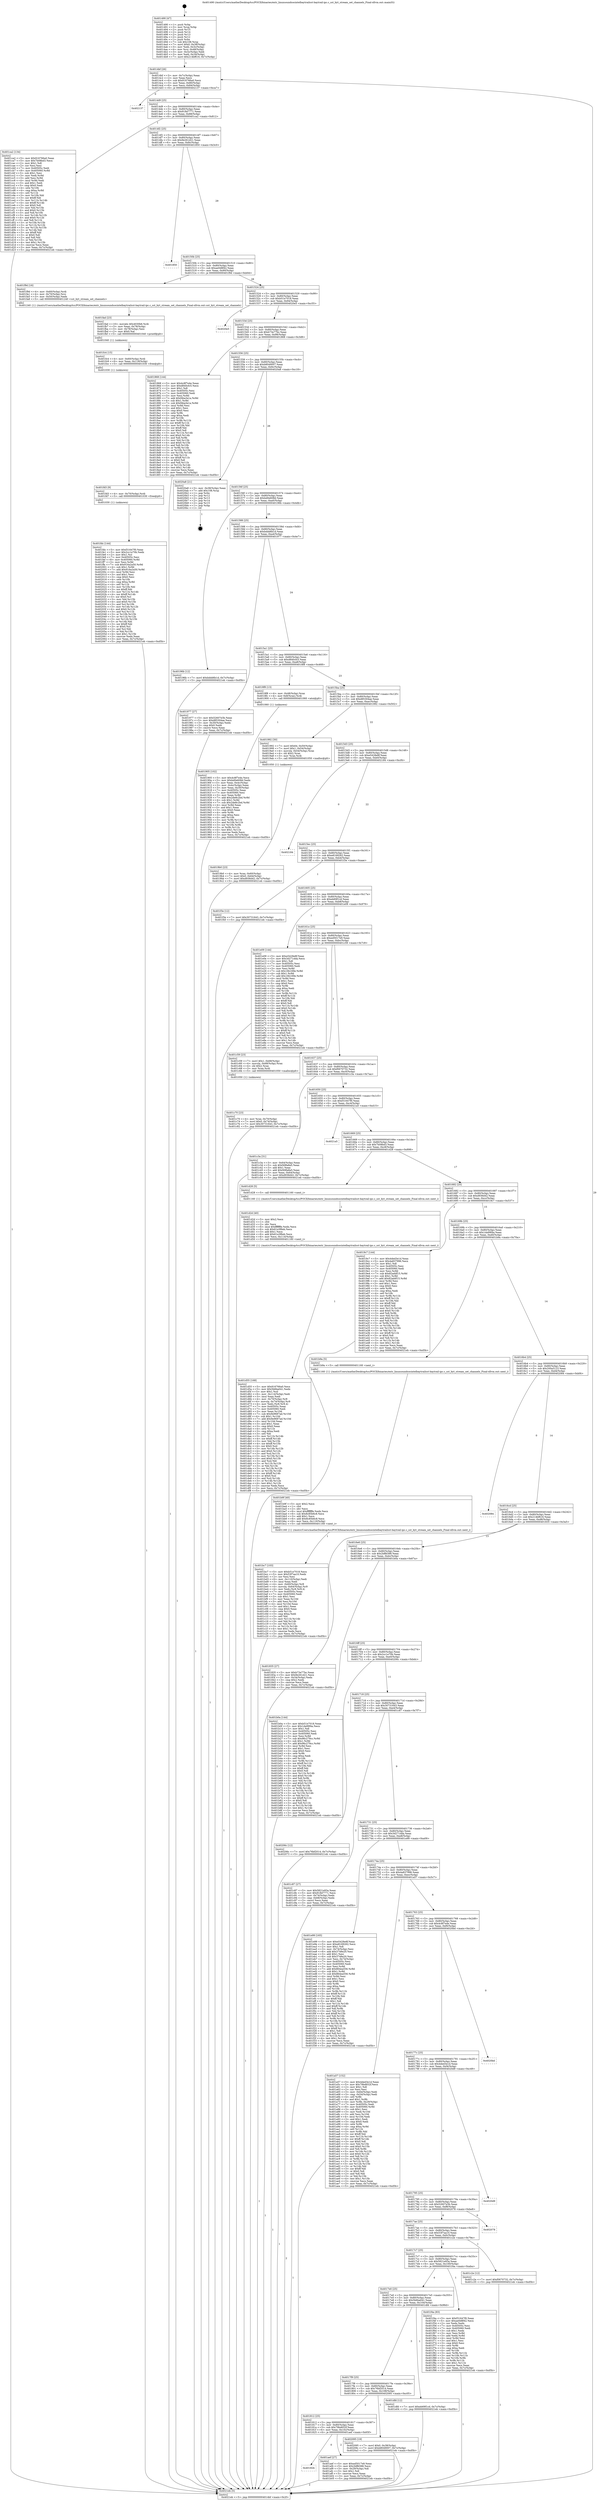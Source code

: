 digraph "0x401490" {
  label = "0x401490 (/mnt/c/Users/mathe/Desktop/tcc/POCII/binaries/extr_linuxsoundsocintelbaytrailsst-baytrail-ipc.c_sst_byt_stream_set_channels_Final-ollvm.out::main(0))"
  labelloc = "t"
  node[shape=record]

  Entry [label="",width=0.3,height=0.3,shape=circle,fillcolor=black,style=filled]
  "0x4014bf" [label="{
     0x4014bf [26]\l
     | [instrs]\l
     &nbsp;&nbsp;0x4014bf \<+3\>: mov -0x7c(%rbp),%eax\l
     &nbsp;&nbsp;0x4014c2 \<+2\>: mov %eax,%ecx\l
     &nbsp;&nbsp;0x4014c4 \<+6\>: sub $0x916766a0,%ecx\l
     &nbsp;&nbsp;0x4014ca \<+3\>: mov %eax,-0x80(%rbp)\l
     &nbsp;&nbsp;0x4014cd \<+6\>: mov %ecx,-0x84(%rbp)\l
     &nbsp;&nbsp;0x4014d3 \<+6\>: je 0000000000402137 \<main+0xca7\>\l
  }"]
  "0x402137" [label="{
     0x402137\l
  }", style=dashed]
  "0x4014d9" [label="{
     0x4014d9 [25]\l
     | [instrs]\l
     &nbsp;&nbsp;0x4014d9 \<+5\>: jmp 00000000004014de \<main+0x4e\>\l
     &nbsp;&nbsp;0x4014de \<+3\>: mov -0x80(%rbp),%eax\l
     &nbsp;&nbsp;0x4014e1 \<+5\>: sub $0x918d7771,%eax\l
     &nbsp;&nbsp;0x4014e6 \<+6\>: mov %eax,-0x88(%rbp)\l
     &nbsp;&nbsp;0x4014ec \<+6\>: je 0000000000401ca2 \<main+0x812\>\l
  }"]
  Exit [label="",width=0.3,height=0.3,shape=circle,fillcolor=black,style=filled,peripheries=2]
  "0x401ca2" [label="{
     0x401ca2 [134]\l
     | [instrs]\l
     &nbsp;&nbsp;0x401ca2 \<+5\>: mov $0x916766a0,%eax\l
     &nbsp;&nbsp;0x401ca7 \<+5\>: mov $0x7b08bd3,%ecx\l
     &nbsp;&nbsp;0x401cac \<+2\>: mov $0x1,%dl\l
     &nbsp;&nbsp;0x401cae \<+2\>: xor %esi,%esi\l
     &nbsp;&nbsp;0x401cb0 \<+7\>: mov 0x40505c,%edi\l
     &nbsp;&nbsp;0x401cb7 \<+8\>: mov 0x405060,%r8d\l
     &nbsp;&nbsp;0x401cbf \<+3\>: sub $0x1,%esi\l
     &nbsp;&nbsp;0x401cc2 \<+3\>: mov %edi,%r9d\l
     &nbsp;&nbsp;0x401cc5 \<+3\>: add %esi,%r9d\l
     &nbsp;&nbsp;0x401cc8 \<+4\>: imul %r9d,%edi\l
     &nbsp;&nbsp;0x401ccc \<+3\>: and $0x1,%edi\l
     &nbsp;&nbsp;0x401ccf \<+3\>: cmp $0x0,%edi\l
     &nbsp;&nbsp;0x401cd2 \<+4\>: sete %r10b\l
     &nbsp;&nbsp;0x401cd6 \<+4\>: cmp $0xa,%r8d\l
     &nbsp;&nbsp;0x401cda \<+4\>: setl %r11b\l
     &nbsp;&nbsp;0x401cde \<+3\>: mov %r10b,%bl\l
     &nbsp;&nbsp;0x401ce1 \<+3\>: xor $0xff,%bl\l
     &nbsp;&nbsp;0x401ce4 \<+3\>: mov %r11b,%r14b\l
     &nbsp;&nbsp;0x401ce7 \<+4\>: xor $0xff,%r14b\l
     &nbsp;&nbsp;0x401ceb \<+3\>: xor $0x0,%dl\l
     &nbsp;&nbsp;0x401cee \<+3\>: mov %bl,%r15b\l
     &nbsp;&nbsp;0x401cf1 \<+4\>: and $0x0,%r15b\l
     &nbsp;&nbsp;0x401cf5 \<+3\>: and %dl,%r10b\l
     &nbsp;&nbsp;0x401cf8 \<+3\>: mov %r14b,%r12b\l
     &nbsp;&nbsp;0x401cfb \<+4\>: and $0x0,%r12b\l
     &nbsp;&nbsp;0x401cff \<+3\>: and %dl,%r11b\l
     &nbsp;&nbsp;0x401d02 \<+3\>: or %r10b,%r15b\l
     &nbsp;&nbsp;0x401d05 \<+3\>: or %r11b,%r12b\l
     &nbsp;&nbsp;0x401d08 \<+3\>: xor %r12b,%r15b\l
     &nbsp;&nbsp;0x401d0b \<+3\>: or %r14b,%bl\l
     &nbsp;&nbsp;0x401d0e \<+3\>: xor $0xff,%bl\l
     &nbsp;&nbsp;0x401d11 \<+3\>: or $0x0,%dl\l
     &nbsp;&nbsp;0x401d14 \<+2\>: and %dl,%bl\l
     &nbsp;&nbsp;0x401d16 \<+3\>: or %bl,%r15b\l
     &nbsp;&nbsp;0x401d19 \<+4\>: test $0x1,%r15b\l
     &nbsp;&nbsp;0x401d1d \<+3\>: cmovne %ecx,%eax\l
     &nbsp;&nbsp;0x401d20 \<+3\>: mov %eax,-0x7c(%rbp)\l
     &nbsp;&nbsp;0x401d23 \<+5\>: jmp 00000000004021eb \<main+0xd5b\>\l
  }"]
  "0x4014f2" [label="{
     0x4014f2 [25]\l
     | [instrs]\l
     &nbsp;&nbsp;0x4014f2 \<+5\>: jmp 00000000004014f7 \<main+0x67\>\l
     &nbsp;&nbsp;0x4014f7 \<+3\>: mov -0x80(%rbp),%eax\l
     &nbsp;&nbsp;0x4014fa \<+5\>: sub $0x9e261d21,%eax\l
     &nbsp;&nbsp;0x4014ff \<+6\>: mov %eax,-0x8c(%rbp)\l
     &nbsp;&nbsp;0x401505 \<+6\>: je 0000000000401850 \<main+0x3c0\>\l
  }"]
  "0x401fdc" [label="{
     0x401fdc [144]\l
     | [instrs]\l
     &nbsp;&nbsp;0x401fdc \<+5\>: mov $0xf31647f0,%eax\l
     &nbsp;&nbsp;0x401fe1 \<+5\>: mov $0x2cc1e70b,%edx\l
     &nbsp;&nbsp;0x401fe6 \<+2\>: mov $0x1,%cl\l
     &nbsp;&nbsp;0x401fe8 \<+7\>: mov 0x40505c,%esi\l
     &nbsp;&nbsp;0x401fef \<+8\>: mov 0x405060,%r8d\l
     &nbsp;&nbsp;0x401ff7 \<+3\>: mov %esi,%r9d\l
     &nbsp;&nbsp;0x401ffa \<+7\>: sub $0x916a2a50,%r9d\l
     &nbsp;&nbsp;0x402001 \<+4\>: sub $0x1,%r9d\l
     &nbsp;&nbsp;0x402005 \<+7\>: add $0x916a2a50,%r9d\l
     &nbsp;&nbsp;0x40200c \<+4\>: imul %r9d,%esi\l
     &nbsp;&nbsp;0x402010 \<+3\>: and $0x1,%esi\l
     &nbsp;&nbsp;0x402013 \<+3\>: cmp $0x0,%esi\l
     &nbsp;&nbsp;0x402016 \<+4\>: sete %r10b\l
     &nbsp;&nbsp;0x40201a \<+4\>: cmp $0xa,%r8d\l
     &nbsp;&nbsp;0x40201e \<+4\>: setl %r11b\l
     &nbsp;&nbsp;0x402022 \<+3\>: mov %r10b,%bl\l
     &nbsp;&nbsp;0x402025 \<+3\>: xor $0xff,%bl\l
     &nbsp;&nbsp;0x402028 \<+3\>: mov %r11b,%r14b\l
     &nbsp;&nbsp;0x40202b \<+4\>: xor $0xff,%r14b\l
     &nbsp;&nbsp;0x40202f \<+3\>: xor $0x0,%cl\l
     &nbsp;&nbsp;0x402032 \<+3\>: mov %bl,%r15b\l
     &nbsp;&nbsp;0x402035 \<+4\>: and $0x0,%r15b\l
     &nbsp;&nbsp;0x402039 \<+3\>: and %cl,%r10b\l
     &nbsp;&nbsp;0x40203c \<+3\>: mov %r14b,%r12b\l
     &nbsp;&nbsp;0x40203f \<+4\>: and $0x0,%r12b\l
     &nbsp;&nbsp;0x402043 \<+3\>: and %cl,%r11b\l
     &nbsp;&nbsp;0x402046 \<+3\>: or %r10b,%r15b\l
     &nbsp;&nbsp;0x402049 \<+3\>: or %r11b,%r12b\l
     &nbsp;&nbsp;0x40204c \<+3\>: xor %r12b,%r15b\l
     &nbsp;&nbsp;0x40204f \<+3\>: or %r14b,%bl\l
     &nbsp;&nbsp;0x402052 \<+3\>: xor $0xff,%bl\l
     &nbsp;&nbsp;0x402055 \<+3\>: or $0x0,%cl\l
     &nbsp;&nbsp;0x402058 \<+2\>: and %cl,%bl\l
     &nbsp;&nbsp;0x40205a \<+3\>: or %bl,%r15b\l
     &nbsp;&nbsp;0x40205d \<+4\>: test $0x1,%r15b\l
     &nbsp;&nbsp;0x402061 \<+3\>: cmovne %edx,%eax\l
     &nbsp;&nbsp;0x402064 \<+3\>: mov %eax,-0x7c(%rbp)\l
     &nbsp;&nbsp;0x402067 \<+5\>: jmp 00000000004021eb \<main+0xd5b\>\l
  }"]
  "0x401850" [label="{
     0x401850\l
  }", style=dashed]
  "0x40150b" [label="{
     0x40150b [25]\l
     | [instrs]\l
     &nbsp;&nbsp;0x40150b \<+5\>: jmp 0000000000401510 \<main+0x80\>\l
     &nbsp;&nbsp;0x401510 \<+3\>: mov -0x80(%rbp),%eax\l
     &nbsp;&nbsp;0x401513 \<+5\>: sub $0xae0d8f42,%eax\l
     &nbsp;&nbsp;0x401518 \<+6\>: mov %eax,-0x90(%rbp)\l
     &nbsp;&nbsp;0x40151e \<+6\>: je 0000000000401f9d \<main+0xb0d\>\l
  }"]
  "0x401fd3" [label="{
     0x401fd3 [9]\l
     | [instrs]\l
     &nbsp;&nbsp;0x401fd3 \<+4\>: mov -0x70(%rbp),%rdi\l
     &nbsp;&nbsp;0x401fd7 \<+5\>: call 0000000000401030 \<free@plt\>\l
     | [calls]\l
     &nbsp;&nbsp;0x401030 \{1\} (unknown)\l
  }"]
  "0x401f9d" [label="{
     0x401f9d [16]\l
     | [instrs]\l
     &nbsp;&nbsp;0x401f9d \<+4\>: mov -0x60(%rbp),%rdi\l
     &nbsp;&nbsp;0x401fa1 \<+4\>: mov -0x70(%rbp),%rsi\l
     &nbsp;&nbsp;0x401fa5 \<+3\>: mov -0x50(%rbp),%edx\l
     &nbsp;&nbsp;0x401fa8 \<+5\>: call 0000000000401240 \<sst_byt_stream_set_channels\>\l
     | [calls]\l
     &nbsp;&nbsp;0x401240 \{1\} (/mnt/c/Users/mathe/Desktop/tcc/POCII/binaries/extr_linuxsoundsocintelbaytrailsst-baytrail-ipc.c_sst_byt_stream_set_channels_Final-ollvm.out::sst_byt_stream_set_channels)\l
  }"]
  "0x401524" [label="{
     0x401524 [25]\l
     | [instrs]\l
     &nbsp;&nbsp;0x401524 \<+5\>: jmp 0000000000401529 \<main+0x99\>\l
     &nbsp;&nbsp;0x401529 \<+3\>: mov -0x80(%rbp),%eax\l
     &nbsp;&nbsp;0x40152c \<+5\>: sub $0xb51e7018,%eax\l
     &nbsp;&nbsp;0x401531 \<+6\>: mov %eax,-0x94(%rbp)\l
     &nbsp;&nbsp;0x401537 \<+6\>: je 00000000004020e5 \<main+0xc55\>\l
  }"]
  "0x401fc4" [label="{
     0x401fc4 [15]\l
     | [instrs]\l
     &nbsp;&nbsp;0x401fc4 \<+4\>: mov -0x60(%rbp),%rdi\l
     &nbsp;&nbsp;0x401fc8 \<+6\>: mov %eax,-0x118(%rbp)\l
     &nbsp;&nbsp;0x401fce \<+5\>: call 0000000000401030 \<free@plt\>\l
     | [calls]\l
     &nbsp;&nbsp;0x401030 \{1\} (unknown)\l
  }"]
  "0x4020e5" [label="{
     0x4020e5\l
  }", style=dashed]
  "0x40153d" [label="{
     0x40153d [25]\l
     | [instrs]\l
     &nbsp;&nbsp;0x40153d \<+5\>: jmp 0000000000401542 \<main+0xb2\>\l
     &nbsp;&nbsp;0x401542 \<+3\>: mov -0x80(%rbp),%eax\l
     &nbsp;&nbsp;0x401545 \<+5\>: sub $0xb73e77bc,%eax\l
     &nbsp;&nbsp;0x40154a \<+6\>: mov %eax,-0x98(%rbp)\l
     &nbsp;&nbsp;0x401550 \<+6\>: je 0000000000401868 \<main+0x3d8\>\l
  }"]
  "0x401fad" [label="{
     0x401fad [23]\l
     | [instrs]\l
     &nbsp;&nbsp;0x401fad \<+10\>: movabs $0x4030b6,%rdi\l
     &nbsp;&nbsp;0x401fb7 \<+3\>: mov %eax,-0x78(%rbp)\l
     &nbsp;&nbsp;0x401fba \<+3\>: mov -0x78(%rbp),%esi\l
     &nbsp;&nbsp;0x401fbd \<+2\>: mov $0x0,%al\l
     &nbsp;&nbsp;0x401fbf \<+5\>: call 0000000000401040 \<printf@plt\>\l
     | [calls]\l
     &nbsp;&nbsp;0x401040 \{1\} (unknown)\l
  }"]
  "0x401868" [label="{
     0x401868 [144]\l
     | [instrs]\l
     &nbsp;&nbsp;0x401868 \<+5\>: mov $0x4c8f7e4e,%eax\l
     &nbsp;&nbsp;0x40186d \<+5\>: mov $0xd840cfc5,%ecx\l
     &nbsp;&nbsp;0x401872 \<+2\>: mov $0x1,%dl\l
     &nbsp;&nbsp;0x401874 \<+7\>: mov 0x40505c,%esi\l
     &nbsp;&nbsp;0x40187b \<+7\>: mov 0x405060,%edi\l
     &nbsp;&nbsp;0x401882 \<+3\>: mov %esi,%r8d\l
     &nbsp;&nbsp;0x401885 \<+7\>: add $0xf4ba3e1a,%r8d\l
     &nbsp;&nbsp;0x40188c \<+4\>: sub $0x1,%r8d\l
     &nbsp;&nbsp;0x401890 \<+7\>: sub $0xf4ba3e1a,%r8d\l
     &nbsp;&nbsp;0x401897 \<+4\>: imul %r8d,%esi\l
     &nbsp;&nbsp;0x40189b \<+3\>: and $0x1,%esi\l
     &nbsp;&nbsp;0x40189e \<+3\>: cmp $0x0,%esi\l
     &nbsp;&nbsp;0x4018a1 \<+4\>: sete %r9b\l
     &nbsp;&nbsp;0x4018a5 \<+3\>: cmp $0xa,%edi\l
     &nbsp;&nbsp;0x4018a8 \<+4\>: setl %r10b\l
     &nbsp;&nbsp;0x4018ac \<+3\>: mov %r9b,%r11b\l
     &nbsp;&nbsp;0x4018af \<+4\>: xor $0xff,%r11b\l
     &nbsp;&nbsp;0x4018b3 \<+3\>: mov %r10b,%bl\l
     &nbsp;&nbsp;0x4018b6 \<+3\>: xor $0xff,%bl\l
     &nbsp;&nbsp;0x4018b9 \<+3\>: xor $0x0,%dl\l
     &nbsp;&nbsp;0x4018bc \<+3\>: mov %r11b,%r14b\l
     &nbsp;&nbsp;0x4018bf \<+4\>: and $0x0,%r14b\l
     &nbsp;&nbsp;0x4018c3 \<+3\>: and %dl,%r9b\l
     &nbsp;&nbsp;0x4018c6 \<+3\>: mov %bl,%r15b\l
     &nbsp;&nbsp;0x4018c9 \<+4\>: and $0x0,%r15b\l
     &nbsp;&nbsp;0x4018cd \<+3\>: and %dl,%r10b\l
     &nbsp;&nbsp;0x4018d0 \<+3\>: or %r9b,%r14b\l
     &nbsp;&nbsp;0x4018d3 \<+3\>: or %r10b,%r15b\l
     &nbsp;&nbsp;0x4018d6 \<+3\>: xor %r15b,%r14b\l
     &nbsp;&nbsp;0x4018d9 \<+3\>: or %bl,%r11b\l
     &nbsp;&nbsp;0x4018dc \<+4\>: xor $0xff,%r11b\l
     &nbsp;&nbsp;0x4018e0 \<+3\>: or $0x0,%dl\l
     &nbsp;&nbsp;0x4018e3 \<+3\>: and %dl,%r11b\l
     &nbsp;&nbsp;0x4018e6 \<+3\>: or %r11b,%r14b\l
     &nbsp;&nbsp;0x4018e9 \<+4\>: test $0x1,%r14b\l
     &nbsp;&nbsp;0x4018ed \<+3\>: cmovne %ecx,%eax\l
     &nbsp;&nbsp;0x4018f0 \<+3\>: mov %eax,-0x7c(%rbp)\l
     &nbsp;&nbsp;0x4018f3 \<+5\>: jmp 00000000004021eb \<main+0xd5b\>\l
  }"]
  "0x401556" [label="{
     0x401556 [25]\l
     | [instrs]\l
     &nbsp;&nbsp;0x401556 \<+5\>: jmp 000000000040155b \<main+0xcb\>\l
     &nbsp;&nbsp;0x40155b \<+3\>: mov -0x80(%rbp),%eax\l
     &nbsp;&nbsp;0x40155e \<+5\>: sub $0xb8049007,%eax\l
     &nbsp;&nbsp;0x401563 \<+6\>: mov %eax,-0x9c(%rbp)\l
     &nbsp;&nbsp;0x401569 \<+6\>: je 00000000004020a8 \<main+0xc18\>\l
  }"]
  "0x401d55" [label="{
     0x401d55 [168]\l
     | [instrs]\l
     &nbsp;&nbsp;0x401d55 \<+5\>: mov $0x916766a0,%ecx\l
     &nbsp;&nbsp;0x401d5a \<+5\>: mov $0x5b6ba041,%edx\l
     &nbsp;&nbsp;0x401d5f \<+3\>: mov $0x1,%sil\l
     &nbsp;&nbsp;0x401d62 \<+6\>: mov -0x114(%rbp),%edi\l
     &nbsp;&nbsp;0x401d68 \<+3\>: imul %eax,%edi\l
     &nbsp;&nbsp;0x401d6b \<+4\>: mov -0x70(%rbp),%r8\l
     &nbsp;&nbsp;0x401d6f \<+4\>: movslq -0x74(%rbp),%r9\l
     &nbsp;&nbsp;0x401d73 \<+4\>: mov %edi,(%r8,%r9,4)\l
     &nbsp;&nbsp;0x401d77 \<+7\>: mov 0x40505c,%eax\l
     &nbsp;&nbsp;0x401d7e \<+7\>: mov 0x405060,%edi\l
     &nbsp;&nbsp;0x401d85 \<+3\>: mov %eax,%r10d\l
     &nbsp;&nbsp;0x401d88 \<+7\>: sub $0x9e9687ad,%r10d\l
     &nbsp;&nbsp;0x401d8f \<+4\>: sub $0x1,%r10d\l
     &nbsp;&nbsp;0x401d93 \<+7\>: add $0x9e9687ad,%r10d\l
     &nbsp;&nbsp;0x401d9a \<+4\>: imul %r10d,%eax\l
     &nbsp;&nbsp;0x401d9e \<+3\>: and $0x1,%eax\l
     &nbsp;&nbsp;0x401da1 \<+3\>: cmp $0x0,%eax\l
     &nbsp;&nbsp;0x401da4 \<+4\>: sete %r11b\l
     &nbsp;&nbsp;0x401da8 \<+3\>: cmp $0xa,%edi\l
     &nbsp;&nbsp;0x401dab \<+3\>: setl %bl\l
     &nbsp;&nbsp;0x401dae \<+3\>: mov %r11b,%r14b\l
     &nbsp;&nbsp;0x401db1 \<+4\>: xor $0xff,%r14b\l
     &nbsp;&nbsp;0x401db5 \<+3\>: mov %bl,%r15b\l
     &nbsp;&nbsp;0x401db8 \<+4\>: xor $0xff,%r15b\l
     &nbsp;&nbsp;0x401dbc \<+4\>: xor $0x0,%sil\l
     &nbsp;&nbsp;0x401dc0 \<+3\>: mov %r14b,%r12b\l
     &nbsp;&nbsp;0x401dc3 \<+4\>: and $0x0,%r12b\l
     &nbsp;&nbsp;0x401dc7 \<+3\>: and %sil,%r11b\l
     &nbsp;&nbsp;0x401dca \<+3\>: mov %r15b,%r13b\l
     &nbsp;&nbsp;0x401dcd \<+4\>: and $0x0,%r13b\l
     &nbsp;&nbsp;0x401dd1 \<+3\>: and %sil,%bl\l
     &nbsp;&nbsp;0x401dd4 \<+3\>: or %r11b,%r12b\l
     &nbsp;&nbsp;0x401dd7 \<+3\>: or %bl,%r13b\l
     &nbsp;&nbsp;0x401dda \<+3\>: xor %r13b,%r12b\l
     &nbsp;&nbsp;0x401ddd \<+3\>: or %r15b,%r14b\l
     &nbsp;&nbsp;0x401de0 \<+4\>: xor $0xff,%r14b\l
     &nbsp;&nbsp;0x401de4 \<+4\>: or $0x0,%sil\l
     &nbsp;&nbsp;0x401de8 \<+3\>: and %sil,%r14b\l
     &nbsp;&nbsp;0x401deb \<+3\>: or %r14b,%r12b\l
     &nbsp;&nbsp;0x401dee \<+4\>: test $0x1,%r12b\l
     &nbsp;&nbsp;0x401df2 \<+3\>: cmovne %edx,%ecx\l
     &nbsp;&nbsp;0x401df5 \<+3\>: mov %ecx,-0x7c(%rbp)\l
     &nbsp;&nbsp;0x401df8 \<+5\>: jmp 00000000004021eb \<main+0xd5b\>\l
  }"]
  "0x4020a8" [label="{
     0x4020a8 [21]\l
     | [instrs]\l
     &nbsp;&nbsp;0x4020a8 \<+3\>: mov -0x38(%rbp),%eax\l
     &nbsp;&nbsp;0x4020ab \<+7\>: add $0x108,%rsp\l
     &nbsp;&nbsp;0x4020b2 \<+1\>: pop %rbx\l
     &nbsp;&nbsp;0x4020b3 \<+2\>: pop %r12\l
     &nbsp;&nbsp;0x4020b5 \<+2\>: pop %r13\l
     &nbsp;&nbsp;0x4020b7 \<+2\>: pop %r14\l
     &nbsp;&nbsp;0x4020b9 \<+2\>: pop %r15\l
     &nbsp;&nbsp;0x4020bb \<+1\>: pop %rbp\l
     &nbsp;&nbsp;0x4020bc \<+1\>: ret\l
  }"]
  "0x40156f" [label="{
     0x40156f [25]\l
     | [instrs]\l
     &nbsp;&nbsp;0x40156f \<+5\>: jmp 0000000000401574 \<main+0xe4\>\l
     &nbsp;&nbsp;0x401574 \<+3\>: mov -0x80(%rbp),%eax\l
     &nbsp;&nbsp;0x401577 \<+5\>: sub $0xbd0e608d,%eax\l
     &nbsp;&nbsp;0x40157c \<+6\>: mov %eax,-0xa0(%rbp)\l
     &nbsp;&nbsp;0x401582 \<+6\>: je 000000000040196b \<main+0x4db\>\l
  }"]
  "0x401d2d" [label="{
     0x401d2d [40]\l
     | [instrs]\l
     &nbsp;&nbsp;0x401d2d \<+5\>: mov $0x2,%ecx\l
     &nbsp;&nbsp;0x401d32 \<+1\>: cltd\l
     &nbsp;&nbsp;0x401d33 \<+2\>: idiv %ecx\l
     &nbsp;&nbsp;0x401d35 \<+6\>: imul $0xfffffffe,%edx,%ecx\l
     &nbsp;&nbsp;0x401d3b \<+6\>: sub $0x61e3f6eb,%ecx\l
     &nbsp;&nbsp;0x401d41 \<+3\>: add $0x1,%ecx\l
     &nbsp;&nbsp;0x401d44 \<+6\>: add $0x61e3f6eb,%ecx\l
     &nbsp;&nbsp;0x401d4a \<+6\>: mov %ecx,-0x114(%rbp)\l
     &nbsp;&nbsp;0x401d50 \<+5\>: call 0000000000401160 \<next_i\>\l
     | [calls]\l
     &nbsp;&nbsp;0x401160 \{1\} (/mnt/c/Users/mathe/Desktop/tcc/POCII/binaries/extr_linuxsoundsocintelbaytrailsst-baytrail-ipc.c_sst_byt_stream_set_channels_Final-ollvm.out::next_i)\l
  }"]
  "0x40196b" [label="{
     0x40196b [12]\l
     | [instrs]\l
     &nbsp;&nbsp;0x40196b \<+7\>: movl $0xbddd6b1d,-0x7c(%rbp)\l
     &nbsp;&nbsp;0x401972 \<+5\>: jmp 00000000004021eb \<main+0xd5b\>\l
  }"]
  "0x401588" [label="{
     0x401588 [25]\l
     | [instrs]\l
     &nbsp;&nbsp;0x401588 \<+5\>: jmp 000000000040158d \<main+0xfd\>\l
     &nbsp;&nbsp;0x40158d \<+3\>: mov -0x80(%rbp),%eax\l
     &nbsp;&nbsp;0x401590 \<+5\>: sub $0xbddd6b1d,%eax\l
     &nbsp;&nbsp;0x401595 \<+6\>: mov %eax,-0xa4(%rbp)\l
     &nbsp;&nbsp;0x40159b \<+6\>: je 0000000000401977 \<main+0x4e7\>\l
  }"]
  "0x401c70" [label="{
     0x401c70 [23]\l
     | [instrs]\l
     &nbsp;&nbsp;0x401c70 \<+4\>: mov %rax,-0x70(%rbp)\l
     &nbsp;&nbsp;0x401c74 \<+7\>: movl $0x0,-0x74(%rbp)\l
     &nbsp;&nbsp;0x401c7b \<+7\>: movl $0x30731643,-0x7c(%rbp)\l
     &nbsp;&nbsp;0x401c82 \<+5\>: jmp 00000000004021eb \<main+0xd5b\>\l
  }"]
  "0x401977" [label="{
     0x401977 [27]\l
     | [instrs]\l
     &nbsp;&nbsp;0x401977 \<+5\>: mov $0x52607e3b,%eax\l
     &nbsp;&nbsp;0x40197c \<+5\>: mov $0xd85304ae,%ecx\l
     &nbsp;&nbsp;0x401981 \<+3\>: mov -0x30(%rbp),%edx\l
     &nbsp;&nbsp;0x401984 \<+3\>: cmp $0x0,%edx\l
     &nbsp;&nbsp;0x401987 \<+3\>: cmove %ecx,%eax\l
     &nbsp;&nbsp;0x40198a \<+3\>: mov %eax,-0x7c(%rbp)\l
     &nbsp;&nbsp;0x40198d \<+5\>: jmp 00000000004021eb \<main+0xd5b\>\l
  }"]
  "0x4015a1" [label="{
     0x4015a1 [25]\l
     | [instrs]\l
     &nbsp;&nbsp;0x4015a1 \<+5\>: jmp 00000000004015a6 \<main+0x116\>\l
     &nbsp;&nbsp;0x4015a6 \<+3\>: mov -0x80(%rbp),%eax\l
     &nbsp;&nbsp;0x4015a9 \<+5\>: sub $0xd840cfc5,%eax\l
     &nbsp;&nbsp;0x4015ae \<+6\>: mov %eax,-0xa8(%rbp)\l
     &nbsp;&nbsp;0x4015b4 \<+6\>: je 00000000004018f8 \<main+0x468\>\l
  }"]
  "0x401bc7" [label="{
     0x401bc7 [103]\l
     | [instrs]\l
     &nbsp;&nbsp;0x401bc7 \<+5\>: mov $0xb51e7018,%ecx\l
     &nbsp;&nbsp;0x401bcc \<+5\>: mov $0x53f7aa10,%edx\l
     &nbsp;&nbsp;0x401bd1 \<+2\>: xor %esi,%esi\l
     &nbsp;&nbsp;0x401bd3 \<+6\>: mov -0x110(%rbp),%edi\l
     &nbsp;&nbsp;0x401bd9 \<+3\>: imul %eax,%edi\l
     &nbsp;&nbsp;0x401bdc \<+4\>: mov -0x60(%rbp),%r8\l
     &nbsp;&nbsp;0x401be0 \<+4\>: movslq -0x64(%rbp),%r9\l
     &nbsp;&nbsp;0x401be4 \<+4\>: mov %edi,(%r8,%r9,4)\l
     &nbsp;&nbsp;0x401be8 \<+7\>: mov 0x40505c,%eax\l
     &nbsp;&nbsp;0x401bef \<+7\>: mov 0x405060,%edi\l
     &nbsp;&nbsp;0x401bf6 \<+3\>: sub $0x1,%esi\l
     &nbsp;&nbsp;0x401bf9 \<+3\>: mov %eax,%r10d\l
     &nbsp;&nbsp;0x401bfc \<+3\>: add %esi,%r10d\l
     &nbsp;&nbsp;0x401bff \<+4\>: imul %r10d,%eax\l
     &nbsp;&nbsp;0x401c03 \<+3\>: and $0x1,%eax\l
     &nbsp;&nbsp;0x401c06 \<+3\>: cmp $0x0,%eax\l
     &nbsp;&nbsp;0x401c09 \<+4\>: sete %r11b\l
     &nbsp;&nbsp;0x401c0d \<+3\>: cmp $0xa,%edi\l
     &nbsp;&nbsp;0x401c10 \<+3\>: setl %bl\l
     &nbsp;&nbsp;0x401c13 \<+3\>: mov %r11b,%r14b\l
     &nbsp;&nbsp;0x401c16 \<+3\>: and %bl,%r14b\l
     &nbsp;&nbsp;0x401c19 \<+3\>: xor %bl,%r11b\l
     &nbsp;&nbsp;0x401c1c \<+3\>: or %r11b,%r14b\l
     &nbsp;&nbsp;0x401c1f \<+4\>: test $0x1,%r14b\l
     &nbsp;&nbsp;0x401c23 \<+3\>: cmovne %edx,%ecx\l
     &nbsp;&nbsp;0x401c26 \<+3\>: mov %ecx,-0x7c(%rbp)\l
     &nbsp;&nbsp;0x401c29 \<+5\>: jmp 00000000004021eb \<main+0xd5b\>\l
  }"]
  "0x4018f8" [label="{
     0x4018f8 [13]\l
     | [instrs]\l
     &nbsp;&nbsp;0x4018f8 \<+4\>: mov -0x48(%rbp),%rax\l
     &nbsp;&nbsp;0x4018fc \<+4\>: mov 0x8(%rax),%rdi\l
     &nbsp;&nbsp;0x401900 \<+5\>: call 0000000000401060 \<atoi@plt\>\l
     | [calls]\l
     &nbsp;&nbsp;0x401060 \{1\} (unknown)\l
  }"]
  "0x4015ba" [label="{
     0x4015ba [25]\l
     | [instrs]\l
     &nbsp;&nbsp;0x4015ba \<+5\>: jmp 00000000004015bf \<main+0x12f\>\l
     &nbsp;&nbsp;0x4015bf \<+3\>: mov -0x80(%rbp),%eax\l
     &nbsp;&nbsp;0x4015c2 \<+5\>: sub $0xd85304ae,%eax\l
     &nbsp;&nbsp;0x4015c7 \<+6\>: mov %eax,-0xac(%rbp)\l
     &nbsp;&nbsp;0x4015cd \<+6\>: je 0000000000401992 \<main+0x502\>\l
  }"]
  "0x401b9f" [label="{
     0x401b9f [40]\l
     | [instrs]\l
     &nbsp;&nbsp;0x401b9f \<+5\>: mov $0x2,%ecx\l
     &nbsp;&nbsp;0x401ba4 \<+1\>: cltd\l
     &nbsp;&nbsp;0x401ba5 \<+2\>: idiv %ecx\l
     &nbsp;&nbsp;0x401ba7 \<+6\>: imul $0xfffffffe,%edx,%ecx\l
     &nbsp;&nbsp;0x401bad \<+6\>: sub $0x8c85b6c8,%ecx\l
     &nbsp;&nbsp;0x401bb3 \<+3\>: add $0x1,%ecx\l
     &nbsp;&nbsp;0x401bb6 \<+6\>: add $0x8c85b6c8,%ecx\l
     &nbsp;&nbsp;0x401bbc \<+6\>: mov %ecx,-0x110(%rbp)\l
     &nbsp;&nbsp;0x401bc2 \<+5\>: call 0000000000401160 \<next_i\>\l
     | [calls]\l
     &nbsp;&nbsp;0x401160 \{1\} (/mnt/c/Users/mathe/Desktop/tcc/POCII/binaries/extr_linuxsoundsocintelbaytrailsst-baytrail-ipc.c_sst_byt_stream_set_channels_Final-ollvm.out::next_i)\l
  }"]
  "0x401992" [label="{
     0x401992 [30]\l
     | [instrs]\l
     &nbsp;&nbsp;0x401992 \<+7\>: movl $0x64,-0x50(%rbp)\l
     &nbsp;&nbsp;0x401999 \<+7\>: movl $0x1,-0x54(%rbp)\l
     &nbsp;&nbsp;0x4019a0 \<+4\>: movslq -0x54(%rbp),%rax\l
     &nbsp;&nbsp;0x4019a4 \<+4\>: shl $0x2,%rax\l
     &nbsp;&nbsp;0x4019a8 \<+3\>: mov %rax,%rdi\l
     &nbsp;&nbsp;0x4019ab \<+5\>: call 0000000000401050 \<malloc@plt\>\l
     | [calls]\l
     &nbsp;&nbsp;0x401050 \{1\} (unknown)\l
  }"]
  "0x4015d3" [label="{
     0x4015d3 [25]\l
     | [instrs]\l
     &nbsp;&nbsp;0x4015d3 \<+5\>: jmp 00000000004015d8 \<main+0x148\>\l
     &nbsp;&nbsp;0x4015d8 \<+3\>: mov -0x80(%rbp),%eax\l
     &nbsp;&nbsp;0x4015db \<+5\>: sub $0xe5428e8f,%eax\l
     &nbsp;&nbsp;0x4015e0 \<+6\>: mov %eax,-0xb0(%rbp)\l
     &nbsp;&nbsp;0x4015e6 \<+6\>: je 0000000000402184 \<main+0xcf4\>\l
  }"]
  "0x40182b" [label="{
     0x40182b\l
  }", style=dashed]
  "0x402184" [label="{
     0x402184\l
  }", style=dashed]
  "0x4015ec" [label="{
     0x4015ec [25]\l
     | [instrs]\l
     &nbsp;&nbsp;0x4015ec \<+5\>: jmp 00000000004015f1 \<main+0x161\>\l
     &nbsp;&nbsp;0x4015f1 \<+3\>: mov -0x80(%rbp),%eax\l
     &nbsp;&nbsp;0x4015f4 \<+5\>: sub $0xe8169262,%eax\l
     &nbsp;&nbsp;0x4015f9 \<+6\>: mov %eax,-0xb4(%rbp)\l
     &nbsp;&nbsp;0x4015ff \<+6\>: je 0000000000401f3e \<main+0xaae\>\l
  }"]
  "0x401aef" [label="{
     0x401aef [27]\l
     | [instrs]\l
     &nbsp;&nbsp;0x401aef \<+5\>: mov $0xed5017e9,%eax\l
     &nbsp;&nbsp;0x401af4 \<+5\>: mov $0x2bffd388,%ecx\l
     &nbsp;&nbsp;0x401af9 \<+3\>: mov -0x29(%rbp),%dl\l
     &nbsp;&nbsp;0x401afc \<+3\>: test $0x1,%dl\l
     &nbsp;&nbsp;0x401aff \<+3\>: cmovne %ecx,%eax\l
     &nbsp;&nbsp;0x401b02 \<+3\>: mov %eax,-0x7c(%rbp)\l
     &nbsp;&nbsp;0x401b05 \<+5\>: jmp 00000000004021eb \<main+0xd5b\>\l
  }"]
  "0x401f3e" [label="{
     0x401f3e [12]\l
     | [instrs]\l
     &nbsp;&nbsp;0x401f3e \<+7\>: movl $0x30731643,-0x7c(%rbp)\l
     &nbsp;&nbsp;0x401f45 \<+5\>: jmp 00000000004021eb \<main+0xd5b\>\l
  }"]
  "0x401605" [label="{
     0x401605 [25]\l
     | [instrs]\l
     &nbsp;&nbsp;0x401605 \<+5\>: jmp 000000000040160a \<main+0x17a\>\l
     &nbsp;&nbsp;0x40160a \<+3\>: mov -0x80(%rbp),%eax\l
     &nbsp;&nbsp;0x40160d \<+5\>: sub $0xeb69f1cd,%eax\l
     &nbsp;&nbsp;0x401612 \<+6\>: mov %eax,-0xb8(%rbp)\l
     &nbsp;&nbsp;0x401618 \<+6\>: je 0000000000401e09 \<main+0x979\>\l
  }"]
  "0x401812" [label="{
     0x401812 [25]\l
     | [instrs]\l
     &nbsp;&nbsp;0x401812 \<+5\>: jmp 0000000000401817 \<main+0x387\>\l
     &nbsp;&nbsp;0x401817 \<+3\>: mov -0x80(%rbp),%eax\l
     &nbsp;&nbsp;0x40181a \<+5\>: sub $0x79bd652f,%eax\l
     &nbsp;&nbsp;0x40181f \<+6\>: mov %eax,-0x10c(%rbp)\l
     &nbsp;&nbsp;0x401825 \<+6\>: je 0000000000401aef \<main+0x65f\>\l
  }"]
  "0x401e09" [label="{
     0x401e09 [144]\l
     | [instrs]\l
     &nbsp;&nbsp;0x401e09 \<+5\>: mov $0xe5428e8f,%eax\l
     &nbsp;&nbsp;0x401e0e \<+5\>: mov $0x3d271dda,%ecx\l
     &nbsp;&nbsp;0x401e13 \<+2\>: mov $0x1,%dl\l
     &nbsp;&nbsp;0x401e15 \<+7\>: mov 0x40505c,%esi\l
     &nbsp;&nbsp;0x401e1c \<+7\>: mov 0x405060,%edi\l
     &nbsp;&nbsp;0x401e23 \<+3\>: mov %esi,%r8d\l
     &nbsp;&nbsp;0x401e26 \<+7\>: sub $0x16b169e,%r8d\l
     &nbsp;&nbsp;0x401e2d \<+4\>: sub $0x1,%r8d\l
     &nbsp;&nbsp;0x401e31 \<+7\>: add $0x16b169e,%r8d\l
     &nbsp;&nbsp;0x401e38 \<+4\>: imul %r8d,%esi\l
     &nbsp;&nbsp;0x401e3c \<+3\>: and $0x1,%esi\l
     &nbsp;&nbsp;0x401e3f \<+3\>: cmp $0x0,%esi\l
     &nbsp;&nbsp;0x401e42 \<+4\>: sete %r9b\l
     &nbsp;&nbsp;0x401e46 \<+3\>: cmp $0xa,%edi\l
     &nbsp;&nbsp;0x401e49 \<+4\>: setl %r10b\l
     &nbsp;&nbsp;0x401e4d \<+3\>: mov %r9b,%r11b\l
     &nbsp;&nbsp;0x401e50 \<+4\>: xor $0xff,%r11b\l
     &nbsp;&nbsp;0x401e54 \<+3\>: mov %r10b,%bl\l
     &nbsp;&nbsp;0x401e57 \<+3\>: xor $0xff,%bl\l
     &nbsp;&nbsp;0x401e5a \<+3\>: xor $0x0,%dl\l
     &nbsp;&nbsp;0x401e5d \<+3\>: mov %r11b,%r14b\l
     &nbsp;&nbsp;0x401e60 \<+4\>: and $0x0,%r14b\l
     &nbsp;&nbsp;0x401e64 \<+3\>: and %dl,%r9b\l
     &nbsp;&nbsp;0x401e67 \<+3\>: mov %bl,%r15b\l
     &nbsp;&nbsp;0x401e6a \<+4\>: and $0x0,%r15b\l
     &nbsp;&nbsp;0x401e6e \<+3\>: and %dl,%r10b\l
     &nbsp;&nbsp;0x401e71 \<+3\>: or %r9b,%r14b\l
     &nbsp;&nbsp;0x401e74 \<+3\>: or %r10b,%r15b\l
     &nbsp;&nbsp;0x401e77 \<+3\>: xor %r15b,%r14b\l
     &nbsp;&nbsp;0x401e7a \<+3\>: or %bl,%r11b\l
     &nbsp;&nbsp;0x401e7d \<+4\>: xor $0xff,%r11b\l
     &nbsp;&nbsp;0x401e81 \<+3\>: or $0x0,%dl\l
     &nbsp;&nbsp;0x401e84 \<+3\>: and %dl,%r11b\l
     &nbsp;&nbsp;0x401e87 \<+3\>: or %r11b,%r14b\l
     &nbsp;&nbsp;0x401e8a \<+4\>: test $0x1,%r14b\l
     &nbsp;&nbsp;0x401e8e \<+3\>: cmovne %ecx,%eax\l
     &nbsp;&nbsp;0x401e91 \<+3\>: mov %eax,-0x7c(%rbp)\l
     &nbsp;&nbsp;0x401e94 \<+5\>: jmp 00000000004021eb \<main+0xd5b\>\l
  }"]
  "0x40161e" [label="{
     0x40161e [25]\l
     | [instrs]\l
     &nbsp;&nbsp;0x40161e \<+5\>: jmp 0000000000401623 \<main+0x193\>\l
     &nbsp;&nbsp;0x401623 \<+3\>: mov -0x80(%rbp),%eax\l
     &nbsp;&nbsp;0x401626 \<+5\>: sub $0xed5017e9,%eax\l
     &nbsp;&nbsp;0x40162b \<+6\>: mov %eax,-0xbc(%rbp)\l
     &nbsp;&nbsp;0x401631 \<+6\>: je 0000000000401c59 \<main+0x7c9\>\l
  }"]
  "0x402095" [label="{
     0x402095 [19]\l
     | [instrs]\l
     &nbsp;&nbsp;0x402095 \<+7\>: movl $0x0,-0x38(%rbp)\l
     &nbsp;&nbsp;0x40209c \<+7\>: movl $0xb8049007,-0x7c(%rbp)\l
     &nbsp;&nbsp;0x4020a3 \<+5\>: jmp 00000000004021eb \<main+0xd5b\>\l
  }"]
  "0x401c59" [label="{
     0x401c59 [23]\l
     | [instrs]\l
     &nbsp;&nbsp;0x401c59 \<+7\>: movl $0x1,-0x68(%rbp)\l
     &nbsp;&nbsp;0x401c60 \<+4\>: movslq -0x68(%rbp),%rax\l
     &nbsp;&nbsp;0x401c64 \<+4\>: shl $0x2,%rax\l
     &nbsp;&nbsp;0x401c68 \<+3\>: mov %rax,%rdi\l
     &nbsp;&nbsp;0x401c6b \<+5\>: call 0000000000401050 \<malloc@plt\>\l
     | [calls]\l
     &nbsp;&nbsp;0x401050 \{1\} (unknown)\l
  }"]
  "0x401637" [label="{
     0x401637 [25]\l
     | [instrs]\l
     &nbsp;&nbsp;0x401637 \<+5\>: jmp 000000000040163c \<main+0x1ac\>\l
     &nbsp;&nbsp;0x40163c \<+3\>: mov -0x80(%rbp),%eax\l
     &nbsp;&nbsp;0x40163f \<+5\>: sub $0xf0670732,%eax\l
     &nbsp;&nbsp;0x401644 \<+6\>: mov %eax,-0xc0(%rbp)\l
     &nbsp;&nbsp;0x40164a \<+6\>: je 0000000000401c3a \<main+0x7aa\>\l
  }"]
  "0x4017f9" [label="{
     0x4017f9 [25]\l
     | [instrs]\l
     &nbsp;&nbsp;0x4017f9 \<+5\>: jmp 00000000004017fe \<main+0x36e\>\l
     &nbsp;&nbsp;0x4017fe \<+3\>: mov -0x80(%rbp),%eax\l
     &nbsp;&nbsp;0x401801 \<+5\>: sub $0x76bf2014,%eax\l
     &nbsp;&nbsp;0x401806 \<+6\>: mov %eax,-0x108(%rbp)\l
     &nbsp;&nbsp;0x40180c \<+6\>: je 0000000000402095 \<main+0xc05\>\l
  }"]
  "0x401c3a" [label="{
     0x401c3a [31]\l
     | [instrs]\l
     &nbsp;&nbsp;0x401c3a \<+3\>: mov -0x64(%rbp),%eax\l
     &nbsp;&nbsp;0x401c3d \<+5\>: sub $0xf49fa8a5,%eax\l
     &nbsp;&nbsp;0x401c42 \<+3\>: add $0x1,%eax\l
     &nbsp;&nbsp;0x401c45 \<+5\>: add $0xf49fa8a5,%eax\l
     &nbsp;&nbsp;0x401c4a \<+3\>: mov %eax,-0x64(%rbp)\l
     &nbsp;&nbsp;0x401c4d \<+7\>: movl $0xd936d42,-0x7c(%rbp)\l
     &nbsp;&nbsp;0x401c54 \<+5\>: jmp 00000000004021eb \<main+0xd5b\>\l
  }"]
  "0x401650" [label="{
     0x401650 [25]\l
     | [instrs]\l
     &nbsp;&nbsp;0x401650 \<+5\>: jmp 0000000000401655 \<main+0x1c5\>\l
     &nbsp;&nbsp;0x401655 \<+3\>: mov -0x80(%rbp),%eax\l
     &nbsp;&nbsp;0x401658 \<+5\>: sub $0xf31647f0,%eax\l
     &nbsp;&nbsp;0x40165d \<+6\>: mov %eax,-0xc4(%rbp)\l
     &nbsp;&nbsp;0x401663 \<+6\>: je 00000000004021a5 \<main+0xd15\>\l
  }"]
  "0x401dfd" [label="{
     0x401dfd [12]\l
     | [instrs]\l
     &nbsp;&nbsp;0x401dfd \<+7\>: movl $0xeb69f1cd,-0x7c(%rbp)\l
     &nbsp;&nbsp;0x401e04 \<+5\>: jmp 00000000004021eb \<main+0xd5b\>\l
  }"]
  "0x4021a5" [label="{
     0x4021a5\l
  }", style=dashed]
  "0x401669" [label="{
     0x401669 [25]\l
     | [instrs]\l
     &nbsp;&nbsp;0x401669 \<+5\>: jmp 000000000040166e \<main+0x1de\>\l
     &nbsp;&nbsp;0x40166e \<+3\>: mov -0x80(%rbp),%eax\l
     &nbsp;&nbsp;0x401671 \<+5\>: sub $0x7b08bd3,%eax\l
     &nbsp;&nbsp;0x401676 \<+6\>: mov %eax,-0xc8(%rbp)\l
     &nbsp;&nbsp;0x40167c \<+6\>: je 0000000000401d28 \<main+0x898\>\l
  }"]
  "0x4017e0" [label="{
     0x4017e0 [25]\l
     | [instrs]\l
     &nbsp;&nbsp;0x4017e0 \<+5\>: jmp 00000000004017e5 \<main+0x355\>\l
     &nbsp;&nbsp;0x4017e5 \<+3\>: mov -0x80(%rbp),%eax\l
     &nbsp;&nbsp;0x4017e8 \<+5\>: sub $0x5b6ba041,%eax\l
     &nbsp;&nbsp;0x4017ed \<+6\>: mov %eax,-0x104(%rbp)\l
     &nbsp;&nbsp;0x4017f3 \<+6\>: je 0000000000401dfd \<main+0x96d\>\l
  }"]
  "0x401d28" [label="{
     0x401d28 [5]\l
     | [instrs]\l
     &nbsp;&nbsp;0x401d28 \<+5\>: call 0000000000401160 \<next_i\>\l
     | [calls]\l
     &nbsp;&nbsp;0x401160 \{1\} (/mnt/c/Users/mathe/Desktop/tcc/POCII/binaries/extr_linuxsoundsocintelbaytrailsst-baytrail-ipc.c_sst_byt_stream_set_channels_Final-ollvm.out::next_i)\l
  }"]
  "0x401682" [label="{
     0x401682 [25]\l
     | [instrs]\l
     &nbsp;&nbsp;0x401682 \<+5\>: jmp 0000000000401687 \<main+0x1f7\>\l
     &nbsp;&nbsp;0x401687 \<+3\>: mov -0x80(%rbp),%eax\l
     &nbsp;&nbsp;0x40168a \<+5\>: sub $0xd936d42,%eax\l
     &nbsp;&nbsp;0x40168f \<+6\>: mov %eax,-0xcc(%rbp)\l
     &nbsp;&nbsp;0x401695 \<+6\>: je 00000000004019c7 \<main+0x537\>\l
  }"]
  "0x401f4a" [label="{
     0x401f4a [83]\l
     | [instrs]\l
     &nbsp;&nbsp;0x401f4a \<+5\>: mov $0xf31647f0,%eax\l
     &nbsp;&nbsp;0x401f4f \<+5\>: mov $0xae0d8f42,%ecx\l
     &nbsp;&nbsp;0x401f54 \<+2\>: xor %edx,%edx\l
     &nbsp;&nbsp;0x401f56 \<+7\>: mov 0x40505c,%esi\l
     &nbsp;&nbsp;0x401f5d \<+7\>: mov 0x405060,%edi\l
     &nbsp;&nbsp;0x401f64 \<+3\>: sub $0x1,%edx\l
     &nbsp;&nbsp;0x401f67 \<+3\>: mov %esi,%r8d\l
     &nbsp;&nbsp;0x401f6a \<+3\>: add %edx,%r8d\l
     &nbsp;&nbsp;0x401f6d \<+4\>: imul %r8d,%esi\l
     &nbsp;&nbsp;0x401f71 \<+3\>: and $0x1,%esi\l
     &nbsp;&nbsp;0x401f74 \<+3\>: cmp $0x0,%esi\l
     &nbsp;&nbsp;0x401f77 \<+4\>: sete %r9b\l
     &nbsp;&nbsp;0x401f7b \<+3\>: cmp $0xa,%edi\l
     &nbsp;&nbsp;0x401f7e \<+4\>: setl %r10b\l
     &nbsp;&nbsp;0x401f82 \<+3\>: mov %r9b,%r11b\l
     &nbsp;&nbsp;0x401f85 \<+3\>: and %r10b,%r11b\l
     &nbsp;&nbsp;0x401f88 \<+3\>: xor %r10b,%r9b\l
     &nbsp;&nbsp;0x401f8b \<+3\>: or %r9b,%r11b\l
     &nbsp;&nbsp;0x401f8e \<+4\>: test $0x1,%r11b\l
     &nbsp;&nbsp;0x401f92 \<+3\>: cmovne %ecx,%eax\l
     &nbsp;&nbsp;0x401f95 \<+3\>: mov %eax,-0x7c(%rbp)\l
     &nbsp;&nbsp;0x401f98 \<+5\>: jmp 00000000004021eb \<main+0xd5b\>\l
  }"]
  "0x4019c7" [label="{
     0x4019c7 [144]\l
     | [instrs]\l
     &nbsp;&nbsp;0x4019c7 \<+5\>: mov $0x4ded3e1d,%eax\l
     &nbsp;&nbsp;0x4019cc \<+5\>: mov $0x4a837996,%ecx\l
     &nbsp;&nbsp;0x4019d1 \<+2\>: mov $0x1,%dl\l
     &nbsp;&nbsp;0x4019d3 \<+7\>: mov 0x40505c,%esi\l
     &nbsp;&nbsp;0x4019da \<+7\>: mov 0x405060,%edi\l
     &nbsp;&nbsp;0x4019e1 \<+3\>: mov %esi,%r8d\l
     &nbsp;&nbsp;0x4019e4 \<+7\>: sub $0x82addf15,%r8d\l
     &nbsp;&nbsp;0x4019eb \<+4\>: sub $0x1,%r8d\l
     &nbsp;&nbsp;0x4019ef \<+7\>: add $0x82addf15,%r8d\l
     &nbsp;&nbsp;0x4019f6 \<+4\>: imul %r8d,%esi\l
     &nbsp;&nbsp;0x4019fa \<+3\>: and $0x1,%esi\l
     &nbsp;&nbsp;0x4019fd \<+3\>: cmp $0x0,%esi\l
     &nbsp;&nbsp;0x401a00 \<+4\>: sete %r9b\l
     &nbsp;&nbsp;0x401a04 \<+3\>: cmp $0xa,%edi\l
     &nbsp;&nbsp;0x401a07 \<+4\>: setl %r10b\l
     &nbsp;&nbsp;0x401a0b \<+3\>: mov %r9b,%r11b\l
     &nbsp;&nbsp;0x401a0e \<+4\>: xor $0xff,%r11b\l
     &nbsp;&nbsp;0x401a12 \<+3\>: mov %r10b,%bl\l
     &nbsp;&nbsp;0x401a15 \<+3\>: xor $0xff,%bl\l
     &nbsp;&nbsp;0x401a18 \<+3\>: xor $0x0,%dl\l
     &nbsp;&nbsp;0x401a1b \<+3\>: mov %r11b,%r14b\l
     &nbsp;&nbsp;0x401a1e \<+4\>: and $0x0,%r14b\l
     &nbsp;&nbsp;0x401a22 \<+3\>: and %dl,%r9b\l
     &nbsp;&nbsp;0x401a25 \<+3\>: mov %bl,%r15b\l
     &nbsp;&nbsp;0x401a28 \<+4\>: and $0x0,%r15b\l
     &nbsp;&nbsp;0x401a2c \<+3\>: and %dl,%r10b\l
     &nbsp;&nbsp;0x401a2f \<+3\>: or %r9b,%r14b\l
     &nbsp;&nbsp;0x401a32 \<+3\>: or %r10b,%r15b\l
     &nbsp;&nbsp;0x401a35 \<+3\>: xor %r15b,%r14b\l
     &nbsp;&nbsp;0x401a38 \<+3\>: or %bl,%r11b\l
     &nbsp;&nbsp;0x401a3b \<+4\>: xor $0xff,%r11b\l
     &nbsp;&nbsp;0x401a3f \<+3\>: or $0x0,%dl\l
     &nbsp;&nbsp;0x401a42 \<+3\>: and %dl,%r11b\l
     &nbsp;&nbsp;0x401a45 \<+3\>: or %r11b,%r14b\l
     &nbsp;&nbsp;0x401a48 \<+4\>: test $0x1,%r14b\l
     &nbsp;&nbsp;0x401a4c \<+3\>: cmovne %ecx,%eax\l
     &nbsp;&nbsp;0x401a4f \<+3\>: mov %eax,-0x7c(%rbp)\l
     &nbsp;&nbsp;0x401a52 \<+5\>: jmp 00000000004021eb \<main+0xd5b\>\l
  }"]
  "0x40169b" [label="{
     0x40169b [25]\l
     | [instrs]\l
     &nbsp;&nbsp;0x40169b \<+5\>: jmp 00000000004016a0 \<main+0x210\>\l
     &nbsp;&nbsp;0x4016a0 \<+3\>: mov -0x80(%rbp),%eax\l
     &nbsp;&nbsp;0x4016a3 \<+5\>: sub $0x1da99f4a,%eax\l
     &nbsp;&nbsp;0x4016a8 \<+6\>: mov %eax,-0xd0(%rbp)\l
     &nbsp;&nbsp;0x4016ae \<+6\>: je 0000000000401b9a \<main+0x70a\>\l
  }"]
  "0x4017c7" [label="{
     0x4017c7 [25]\l
     | [instrs]\l
     &nbsp;&nbsp;0x4017c7 \<+5\>: jmp 00000000004017cc \<main+0x33c\>\l
     &nbsp;&nbsp;0x4017cc \<+3\>: mov -0x80(%rbp),%eax\l
     &nbsp;&nbsp;0x4017cf \<+5\>: sub $0x5821e93a,%eax\l
     &nbsp;&nbsp;0x4017d4 \<+6\>: mov %eax,-0x100(%rbp)\l
     &nbsp;&nbsp;0x4017da \<+6\>: je 0000000000401f4a \<main+0xaba\>\l
  }"]
  "0x401b9a" [label="{
     0x401b9a [5]\l
     | [instrs]\l
     &nbsp;&nbsp;0x401b9a \<+5\>: call 0000000000401160 \<next_i\>\l
     | [calls]\l
     &nbsp;&nbsp;0x401160 \{1\} (/mnt/c/Users/mathe/Desktop/tcc/POCII/binaries/extr_linuxsoundsocintelbaytrailsst-baytrail-ipc.c_sst_byt_stream_set_channels_Final-ollvm.out::next_i)\l
  }"]
  "0x4016b4" [label="{
     0x4016b4 [25]\l
     | [instrs]\l
     &nbsp;&nbsp;0x4016b4 \<+5\>: jmp 00000000004016b9 \<main+0x229\>\l
     &nbsp;&nbsp;0x4016b9 \<+3\>: mov -0x80(%rbp),%eax\l
     &nbsp;&nbsp;0x4016bc \<+5\>: sub $0x200a5123,%eax\l
     &nbsp;&nbsp;0x4016c1 \<+6\>: mov %eax,-0xd4(%rbp)\l
     &nbsp;&nbsp;0x4016c7 \<+6\>: je 0000000000402084 \<main+0xbf4\>\l
  }"]
  "0x401c2e" [label="{
     0x401c2e [12]\l
     | [instrs]\l
     &nbsp;&nbsp;0x401c2e \<+7\>: movl $0xf0670732,-0x7c(%rbp)\l
     &nbsp;&nbsp;0x401c35 \<+5\>: jmp 00000000004021eb \<main+0xd5b\>\l
  }"]
  "0x402084" [label="{
     0x402084\l
  }", style=dashed]
  "0x4016cd" [label="{
     0x4016cd [25]\l
     | [instrs]\l
     &nbsp;&nbsp;0x4016cd \<+5\>: jmp 00000000004016d2 \<main+0x242\>\l
     &nbsp;&nbsp;0x4016d2 \<+3\>: mov -0x80(%rbp),%eax\l
     &nbsp;&nbsp;0x4016d5 \<+5\>: sub $0x214bf616,%eax\l
     &nbsp;&nbsp;0x4016da \<+6\>: mov %eax,-0xd8(%rbp)\l
     &nbsp;&nbsp;0x4016e0 \<+6\>: je 0000000000401835 \<main+0x3a5\>\l
  }"]
  "0x4017ae" [label="{
     0x4017ae [25]\l
     | [instrs]\l
     &nbsp;&nbsp;0x4017ae \<+5\>: jmp 00000000004017b3 \<main+0x323\>\l
     &nbsp;&nbsp;0x4017b3 \<+3\>: mov -0x80(%rbp),%eax\l
     &nbsp;&nbsp;0x4017b6 \<+5\>: sub $0x53f7aa10,%eax\l
     &nbsp;&nbsp;0x4017bb \<+6\>: mov %eax,-0xfc(%rbp)\l
     &nbsp;&nbsp;0x4017c1 \<+6\>: je 0000000000401c2e \<main+0x79e\>\l
  }"]
  "0x401835" [label="{
     0x401835 [27]\l
     | [instrs]\l
     &nbsp;&nbsp;0x401835 \<+5\>: mov $0xb73e77bc,%eax\l
     &nbsp;&nbsp;0x40183a \<+5\>: mov $0x9e261d21,%ecx\l
     &nbsp;&nbsp;0x40183f \<+3\>: mov -0x34(%rbp),%edx\l
     &nbsp;&nbsp;0x401842 \<+3\>: cmp $0x2,%edx\l
     &nbsp;&nbsp;0x401845 \<+3\>: cmovne %ecx,%eax\l
     &nbsp;&nbsp;0x401848 \<+3\>: mov %eax,-0x7c(%rbp)\l
     &nbsp;&nbsp;0x40184b \<+5\>: jmp 00000000004021eb \<main+0xd5b\>\l
  }"]
  "0x4016e6" [label="{
     0x4016e6 [25]\l
     | [instrs]\l
     &nbsp;&nbsp;0x4016e6 \<+5\>: jmp 00000000004016eb \<main+0x25b\>\l
     &nbsp;&nbsp;0x4016eb \<+3\>: mov -0x80(%rbp),%eax\l
     &nbsp;&nbsp;0x4016ee \<+5\>: sub $0x2bffd388,%eax\l
     &nbsp;&nbsp;0x4016f3 \<+6\>: mov %eax,-0xdc(%rbp)\l
     &nbsp;&nbsp;0x4016f9 \<+6\>: je 0000000000401b0a \<main+0x67a\>\l
  }"]
  "0x4021eb" [label="{
     0x4021eb [5]\l
     | [instrs]\l
     &nbsp;&nbsp;0x4021eb \<+5\>: jmp 00000000004014bf \<main+0x2f\>\l
  }"]
  "0x401490" [label="{
     0x401490 [47]\l
     | [instrs]\l
     &nbsp;&nbsp;0x401490 \<+1\>: push %rbp\l
     &nbsp;&nbsp;0x401491 \<+3\>: mov %rsp,%rbp\l
     &nbsp;&nbsp;0x401494 \<+2\>: push %r15\l
     &nbsp;&nbsp;0x401496 \<+2\>: push %r14\l
     &nbsp;&nbsp;0x401498 \<+2\>: push %r13\l
     &nbsp;&nbsp;0x40149a \<+2\>: push %r12\l
     &nbsp;&nbsp;0x40149c \<+1\>: push %rbx\l
     &nbsp;&nbsp;0x40149d \<+7\>: sub $0x108,%rsp\l
     &nbsp;&nbsp;0x4014a4 \<+7\>: movl $0x0,-0x38(%rbp)\l
     &nbsp;&nbsp;0x4014ab \<+3\>: mov %edi,-0x3c(%rbp)\l
     &nbsp;&nbsp;0x4014ae \<+4\>: mov %rsi,-0x48(%rbp)\l
     &nbsp;&nbsp;0x4014b2 \<+3\>: mov -0x3c(%rbp),%edi\l
     &nbsp;&nbsp;0x4014b5 \<+3\>: mov %edi,-0x34(%rbp)\l
     &nbsp;&nbsp;0x4014b8 \<+7\>: movl $0x214bf616,-0x7c(%rbp)\l
  }"]
  "0x401905" [label="{
     0x401905 [102]\l
     | [instrs]\l
     &nbsp;&nbsp;0x401905 \<+5\>: mov $0x4c8f7e4e,%ecx\l
     &nbsp;&nbsp;0x40190a \<+5\>: mov $0xbd0e608d,%edx\l
     &nbsp;&nbsp;0x40190f \<+3\>: mov %eax,-0x4c(%rbp)\l
     &nbsp;&nbsp;0x401912 \<+3\>: mov -0x4c(%rbp),%eax\l
     &nbsp;&nbsp;0x401915 \<+3\>: mov %eax,-0x30(%rbp)\l
     &nbsp;&nbsp;0x401918 \<+7\>: mov 0x40505c,%eax\l
     &nbsp;&nbsp;0x40191f \<+7\>: mov 0x405060,%esi\l
     &nbsp;&nbsp;0x401926 \<+3\>: mov %eax,%r8d\l
     &nbsp;&nbsp;0x401929 \<+7\>: add $0x2de8c2bd,%r8d\l
     &nbsp;&nbsp;0x401930 \<+4\>: sub $0x1,%r8d\l
     &nbsp;&nbsp;0x401934 \<+7\>: sub $0x2de8c2bd,%r8d\l
     &nbsp;&nbsp;0x40193b \<+4\>: imul %r8d,%eax\l
     &nbsp;&nbsp;0x40193f \<+3\>: and $0x1,%eax\l
     &nbsp;&nbsp;0x401942 \<+3\>: cmp $0x0,%eax\l
     &nbsp;&nbsp;0x401945 \<+4\>: sete %r9b\l
     &nbsp;&nbsp;0x401949 \<+3\>: cmp $0xa,%esi\l
     &nbsp;&nbsp;0x40194c \<+4\>: setl %r10b\l
     &nbsp;&nbsp;0x401950 \<+3\>: mov %r9b,%r11b\l
     &nbsp;&nbsp;0x401953 \<+3\>: and %r10b,%r11b\l
     &nbsp;&nbsp;0x401956 \<+3\>: xor %r10b,%r9b\l
     &nbsp;&nbsp;0x401959 \<+3\>: or %r9b,%r11b\l
     &nbsp;&nbsp;0x40195c \<+4\>: test $0x1,%r11b\l
     &nbsp;&nbsp;0x401960 \<+3\>: cmovne %edx,%ecx\l
     &nbsp;&nbsp;0x401963 \<+3\>: mov %ecx,-0x7c(%rbp)\l
     &nbsp;&nbsp;0x401966 \<+5\>: jmp 00000000004021eb \<main+0xd5b\>\l
  }"]
  "0x4019b0" [label="{
     0x4019b0 [23]\l
     | [instrs]\l
     &nbsp;&nbsp;0x4019b0 \<+4\>: mov %rax,-0x60(%rbp)\l
     &nbsp;&nbsp;0x4019b4 \<+7\>: movl $0x0,-0x64(%rbp)\l
     &nbsp;&nbsp;0x4019bb \<+7\>: movl $0xd936d42,-0x7c(%rbp)\l
     &nbsp;&nbsp;0x4019c2 \<+5\>: jmp 00000000004021eb \<main+0xd5b\>\l
  }"]
  "0x402078" [label="{
     0x402078\l
  }", style=dashed]
  "0x401b0a" [label="{
     0x401b0a [144]\l
     | [instrs]\l
     &nbsp;&nbsp;0x401b0a \<+5\>: mov $0xb51e7018,%eax\l
     &nbsp;&nbsp;0x401b0f \<+5\>: mov $0x1da99f4a,%ecx\l
     &nbsp;&nbsp;0x401b14 \<+2\>: mov $0x1,%dl\l
     &nbsp;&nbsp;0x401b16 \<+7\>: mov 0x40505c,%esi\l
     &nbsp;&nbsp;0x401b1d \<+7\>: mov 0x405060,%edi\l
     &nbsp;&nbsp;0x401b24 \<+3\>: mov %esi,%r8d\l
     &nbsp;&nbsp;0x401b27 \<+7\>: sub $0x96c279cc,%r8d\l
     &nbsp;&nbsp;0x401b2e \<+4\>: sub $0x1,%r8d\l
     &nbsp;&nbsp;0x401b32 \<+7\>: add $0x96c279cc,%r8d\l
     &nbsp;&nbsp;0x401b39 \<+4\>: imul %r8d,%esi\l
     &nbsp;&nbsp;0x401b3d \<+3\>: and $0x1,%esi\l
     &nbsp;&nbsp;0x401b40 \<+3\>: cmp $0x0,%esi\l
     &nbsp;&nbsp;0x401b43 \<+4\>: sete %r9b\l
     &nbsp;&nbsp;0x401b47 \<+3\>: cmp $0xa,%edi\l
     &nbsp;&nbsp;0x401b4a \<+4\>: setl %r10b\l
     &nbsp;&nbsp;0x401b4e \<+3\>: mov %r9b,%r11b\l
     &nbsp;&nbsp;0x401b51 \<+4\>: xor $0xff,%r11b\l
     &nbsp;&nbsp;0x401b55 \<+3\>: mov %r10b,%bl\l
     &nbsp;&nbsp;0x401b58 \<+3\>: xor $0xff,%bl\l
     &nbsp;&nbsp;0x401b5b \<+3\>: xor $0x0,%dl\l
     &nbsp;&nbsp;0x401b5e \<+3\>: mov %r11b,%r14b\l
     &nbsp;&nbsp;0x401b61 \<+4\>: and $0x0,%r14b\l
     &nbsp;&nbsp;0x401b65 \<+3\>: and %dl,%r9b\l
     &nbsp;&nbsp;0x401b68 \<+3\>: mov %bl,%r15b\l
     &nbsp;&nbsp;0x401b6b \<+4\>: and $0x0,%r15b\l
     &nbsp;&nbsp;0x401b6f \<+3\>: and %dl,%r10b\l
     &nbsp;&nbsp;0x401b72 \<+3\>: or %r9b,%r14b\l
     &nbsp;&nbsp;0x401b75 \<+3\>: or %r10b,%r15b\l
     &nbsp;&nbsp;0x401b78 \<+3\>: xor %r15b,%r14b\l
     &nbsp;&nbsp;0x401b7b \<+3\>: or %bl,%r11b\l
     &nbsp;&nbsp;0x401b7e \<+4\>: xor $0xff,%r11b\l
     &nbsp;&nbsp;0x401b82 \<+3\>: or $0x0,%dl\l
     &nbsp;&nbsp;0x401b85 \<+3\>: and %dl,%r11b\l
     &nbsp;&nbsp;0x401b88 \<+3\>: or %r11b,%r14b\l
     &nbsp;&nbsp;0x401b8b \<+4\>: test $0x1,%r14b\l
     &nbsp;&nbsp;0x401b8f \<+3\>: cmovne %ecx,%eax\l
     &nbsp;&nbsp;0x401b92 \<+3\>: mov %eax,-0x7c(%rbp)\l
     &nbsp;&nbsp;0x401b95 \<+5\>: jmp 00000000004021eb \<main+0xd5b\>\l
  }"]
  "0x4016ff" [label="{
     0x4016ff [25]\l
     | [instrs]\l
     &nbsp;&nbsp;0x4016ff \<+5\>: jmp 0000000000401704 \<main+0x274\>\l
     &nbsp;&nbsp;0x401704 \<+3\>: mov -0x80(%rbp),%eax\l
     &nbsp;&nbsp;0x401707 \<+5\>: sub $0x2cc1e70b,%eax\l
     &nbsp;&nbsp;0x40170c \<+6\>: mov %eax,-0xe0(%rbp)\l
     &nbsp;&nbsp;0x401712 \<+6\>: je 000000000040206c \<main+0xbdc\>\l
  }"]
  "0x401795" [label="{
     0x401795 [25]\l
     | [instrs]\l
     &nbsp;&nbsp;0x401795 \<+5\>: jmp 000000000040179a \<main+0x30a\>\l
     &nbsp;&nbsp;0x40179a \<+3\>: mov -0x80(%rbp),%eax\l
     &nbsp;&nbsp;0x40179d \<+5\>: sub $0x52607e3b,%eax\l
     &nbsp;&nbsp;0x4017a2 \<+6\>: mov %eax,-0xf8(%rbp)\l
     &nbsp;&nbsp;0x4017a8 \<+6\>: je 0000000000402078 \<main+0xbe8\>\l
  }"]
  "0x40206c" [label="{
     0x40206c [12]\l
     | [instrs]\l
     &nbsp;&nbsp;0x40206c \<+7\>: movl $0x76bf2014,-0x7c(%rbp)\l
     &nbsp;&nbsp;0x402073 \<+5\>: jmp 00000000004021eb \<main+0xd5b\>\l
  }"]
  "0x401718" [label="{
     0x401718 [25]\l
     | [instrs]\l
     &nbsp;&nbsp;0x401718 \<+5\>: jmp 000000000040171d \<main+0x28d\>\l
     &nbsp;&nbsp;0x40171d \<+3\>: mov -0x80(%rbp),%eax\l
     &nbsp;&nbsp;0x401720 \<+5\>: sub $0x30731643,%eax\l
     &nbsp;&nbsp;0x401725 \<+6\>: mov %eax,-0xe4(%rbp)\l
     &nbsp;&nbsp;0x40172b \<+6\>: je 0000000000401c87 \<main+0x7f7\>\l
  }"]
  "0x4020d9" [label="{
     0x4020d9\l
  }", style=dashed]
  "0x401c87" [label="{
     0x401c87 [27]\l
     | [instrs]\l
     &nbsp;&nbsp;0x401c87 \<+5\>: mov $0x5821e93a,%eax\l
     &nbsp;&nbsp;0x401c8c \<+5\>: mov $0x918d7771,%ecx\l
     &nbsp;&nbsp;0x401c91 \<+3\>: mov -0x74(%rbp),%edx\l
     &nbsp;&nbsp;0x401c94 \<+3\>: cmp -0x68(%rbp),%edx\l
     &nbsp;&nbsp;0x401c97 \<+3\>: cmovl %ecx,%eax\l
     &nbsp;&nbsp;0x401c9a \<+3\>: mov %eax,-0x7c(%rbp)\l
     &nbsp;&nbsp;0x401c9d \<+5\>: jmp 00000000004021eb \<main+0xd5b\>\l
  }"]
  "0x401731" [label="{
     0x401731 [25]\l
     | [instrs]\l
     &nbsp;&nbsp;0x401731 \<+5\>: jmp 0000000000401736 \<main+0x2a6\>\l
     &nbsp;&nbsp;0x401736 \<+3\>: mov -0x80(%rbp),%eax\l
     &nbsp;&nbsp;0x401739 \<+5\>: sub $0x3d271dda,%eax\l
     &nbsp;&nbsp;0x40173e \<+6\>: mov %eax,-0xe8(%rbp)\l
     &nbsp;&nbsp;0x401744 \<+6\>: je 0000000000401e99 \<main+0xa09\>\l
  }"]
  "0x40177c" [label="{
     0x40177c [25]\l
     | [instrs]\l
     &nbsp;&nbsp;0x40177c \<+5\>: jmp 0000000000401781 \<main+0x2f1\>\l
     &nbsp;&nbsp;0x401781 \<+3\>: mov -0x80(%rbp),%eax\l
     &nbsp;&nbsp;0x401784 \<+5\>: sub $0x4ded3e1d,%eax\l
     &nbsp;&nbsp;0x401789 \<+6\>: mov %eax,-0xf4(%rbp)\l
     &nbsp;&nbsp;0x40178f \<+6\>: je 00000000004020d9 \<main+0xc49\>\l
  }"]
  "0x401e99" [label="{
     0x401e99 [165]\l
     | [instrs]\l
     &nbsp;&nbsp;0x401e99 \<+5\>: mov $0xe5428e8f,%eax\l
     &nbsp;&nbsp;0x401e9e \<+5\>: mov $0xe8169262,%ecx\l
     &nbsp;&nbsp;0x401ea3 \<+2\>: mov $0x1,%dl\l
     &nbsp;&nbsp;0x401ea5 \<+3\>: mov -0x74(%rbp),%esi\l
     &nbsp;&nbsp;0x401ea8 \<+6\>: add $0x3748e20,%esi\l
     &nbsp;&nbsp;0x401eae \<+3\>: add $0x1,%esi\l
     &nbsp;&nbsp;0x401eb1 \<+6\>: sub $0x3748e20,%esi\l
     &nbsp;&nbsp;0x401eb7 \<+3\>: mov %esi,-0x74(%rbp)\l
     &nbsp;&nbsp;0x401eba \<+7\>: mov 0x40505c,%esi\l
     &nbsp;&nbsp;0x401ec1 \<+7\>: mov 0x405060,%edi\l
     &nbsp;&nbsp;0x401ec8 \<+3\>: mov %esi,%r8d\l
     &nbsp;&nbsp;0x401ecb \<+7\>: add $0x864ea556,%r8d\l
     &nbsp;&nbsp;0x401ed2 \<+4\>: sub $0x1,%r8d\l
     &nbsp;&nbsp;0x401ed6 \<+7\>: sub $0x864ea556,%r8d\l
     &nbsp;&nbsp;0x401edd \<+4\>: imul %r8d,%esi\l
     &nbsp;&nbsp;0x401ee1 \<+3\>: and $0x1,%esi\l
     &nbsp;&nbsp;0x401ee4 \<+3\>: cmp $0x0,%esi\l
     &nbsp;&nbsp;0x401ee7 \<+4\>: sete %r9b\l
     &nbsp;&nbsp;0x401eeb \<+3\>: cmp $0xa,%edi\l
     &nbsp;&nbsp;0x401eee \<+4\>: setl %r10b\l
     &nbsp;&nbsp;0x401ef2 \<+3\>: mov %r9b,%r11b\l
     &nbsp;&nbsp;0x401ef5 \<+4\>: xor $0xff,%r11b\l
     &nbsp;&nbsp;0x401ef9 \<+3\>: mov %r10b,%bl\l
     &nbsp;&nbsp;0x401efc \<+3\>: xor $0xff,%bl\l
     &nbsp;&nbsp;0x401eff \<+3\>: xor $0x1,%dl\l
     &nbsp;&nbsp;0x401f02 \<+3\>: mov %r11b,%r14b\l
     &nbsp;&nbsp;0x401f05 \<+4\>: and $0xff,%r14b\l
     &nbsp;&nbsp;0x401f09 \<+3\>: and %dl,%r9b\l
     &nbsp;&nbsp;0x401f0c \<+3\>: mov %bl,%r15b\l
     &nbsp;&nbsp;0x401f0f \<+4\>: and $0xff,%r15b\l
     &nbsp;&nbsp;0x401f13 \<+3\>: and %dl,%r10b\l
     &nbsp;&nbsp;0x401f16 \<+3\>: or %r9b,%r14b\l
     &nbsp;&nbsp;0x401f19 \<+3\>: or %r10b,%r15b\l
     &nbsp;&nbsp;0x401f1c \<+3\>: xor %r15b,%r14b\l
     &nbsp;&nbsp;0x401f1f \<+3\>: or %bl,%r11b\l
     &nbsp;&nbsp;0x401f22 \<+4\>: xor $0xff,%r11b\l
     &nbsp;&nbsp;0x401f26 \<+3\>: or $0x1,%dl\l
     &nbsp;&nbsp;0x401f29 \<+3\>: and %dl,%r11b\l
     &nbsp;&nbsp;0x401f2c \<+3\>: or %r11b,%r14b\l
     &nbsp;&nbsp;0x401f2f \<+4\>: test $0x1,%r14b\l
     &nbsp;&nbsp;0x401f33 \<+3\>: cmovne %ecx,%eax\l
     &nbsp;&nbsp;0x401f36 \<+3\>: mov %eax,-0x7c(%rbp)\l
     &nbsp;&nbsp;0x401f39 \<+5\>: jmp 00000000004021eb \<main+0xd5b\>\l
  }"]
  "0x40174a" [label="{
     0x40174a [25]\l
     | [instrs]\l
     &nbsp;&nbsp;0x40174a \<+5\>: jmp 000000000040174f \<main+0x2bf\>\l
     &nbsp;&nbsp;0x40174f \<+3\>: mov -0x80(%rbp),%eax\l
     &nbsp;&nbsp;0x401752 \<+5\>: sub $0x4a837996,%eax\l
     &nbsp;&nbsp;0x401757 \<+6\>: mov %eax,-0xec(%rbp)\l
     &nbsp;&nbsp;0x40175d \<+6\>: je 0000000000401a57 \<main+0x5c7\>\l
  }"]
  "0x4020bd" [label="{
     0x4020bd\l
  }", style=dashed]
  "0x401a57" [label="{
     0x401a57 [152]\l
     | [instrs]\l
     &nbsp;&nbsp;0x401a57 \<+5\>: mov $0x4ded3e1d,%eax\l
     &nbsp;&nbsp;0x401a5c \<+5\>: mov $0x79bd652f,%ecx\l
     &nbsp;&nbsp;0x401a61 \<+2\>: mov $0x1,%dl\l
     &nbsp;&nbsp;0x401a63 \<+2\>: xor %esi,%esi\l
     &nbsp;&nbsp;0x401a65 \<+3\>: mov -0x64(%rbp),%edi\l
     &nbsp;&nbsp;0x401a68 \<+3\>: cmp -0x54(%rbp),%edi\l
     &nbsp;&nbsp;0x401a6b \<+4\>: setl %r8b\l
     &nbsp;&nbsp;0x401a6f \<+4\>: and $0x1,%r8b\l
     &nbsp;&nbsp;0x401a73 \<+4\>: mov %r8b,-0x29(%rbp)\l
     &nbsp;&nbsp;0x401a77 \<+7\>: mov 0x40505c,%edi\l
     &nbsp;&nbsp;0x401a7e \<+8\>: mov 0x405060,%r9d\l
     &nbsp;&nbsp;0x401a86 \<+3\>: sub $0x1,%esi\l
     &nbsp;&nbsp;0x401a89 \<+3\>: mov %edi,%r10d\l
     &nbsp;&nbsp;0x401a8c \<+3\>: add %esi,%r10d\l
     &nbsp;&nbsp;0x401a8f \<+4\>: imul %r10d,%edi\l
     &nbsp;&nbsp;0x401a93 \<+3\>: and $0x1,%edi\l
     &nbsp;&nbsp;0x401a96 \<+3\>: cmp $0x0,%edi\l
     &nbsp;&nbsp;0x401a99 \<+4\>: sete %r8b\l
     &nbsp;&nbsp;0x401a9d \<+4\>: cmp $0xa,%r9d\l
     &nbsp;&nbsp;0x401aa1 \<+4\>: setl %r11b\l
     &nbsp;&nbsp;0x401aa5 \<+3\>: mov %r8b,%bl\l
     &nbsp;&nbsp;0x401aa8 \<+3\>: xor $0xff,%bl\l
     &nbsp;&nbsp;0x401aab \<+3\>: mov %r11b,%r14b\l
     &nbsp;&nbsp;0x401aae \<+4\>: xor $0xff,%r14b\l
     &nbsp;&nbsp;0x401ab2 \<+3\>: xor $0x0,%dl\l
     &nbsp;&nbsp;0x401ab5 \<+3\>: mov %bl,%r15b\l
     &nbsp;&nbsp;0x401ab8 \<+4\>: and $0x0,%r15b\l
     &nbsp;&nbsp;0x401abc \<+3\>: and %dl,%r8b\l
     &nbsp;&nbsp;0x401abf \<+3\>: mov %r14b,%r12b\l
     &nbsp;&nbsp;0x401ac2 \<+4\>: and $0x0,%r12b\l
     &nbsp;&nbsp;0x401ac6 \<+3\>: and %dl,%r11b\l
     &nbsp;&nbsp;0x401ac9 \<+3\>: or %r8b,%r15b\l
     &nbsp;&nbsp;0x401acc \<+3\>: or %r11b,%r12b\l
     &nbsp;&nbsp;0x401acf \<+3\>: xor %r12b,%r15b\l
     &nbsp;&nbsp;0x401ad2 \<+3\>: or %r14b,%bl\l
     &nbsp;&nbsp;0x401ad5 \<+3\>: xor $0xff,%bl\l
     &nbsp;&nbsp;0x401ad8 \<+3\>: or $0x0,%dl\l
     &nbsp;&nbsp;0x401adb \<+2\>: and %dl,%bl\l
     &nbsp;&nbsp;0x401add \<+3\>: or %bl,%r15b\l
     &nbsp;&nbsp;0x401ae0 \<+4\>: test $0x1,%r15b\l
     &nbsp;&nbsp;0x401ae4 \<+3\>: cmovne %ecx,%eax\l
     &nbsp;&nbsp;0x401ae7 \<+3\>: mov %eax,-0x7c(%rbp)\l
     &nbsp;&nbsp;0x401aea \<+5\>: jmp 00000000004021eb \<main+0xd5b\>\l
  }"]
  "0x401763" [label="{
     0x401763 [25]\l
     | [instrs]\l
     &nbsp;&nbsp;0x401763 \<+5\>: jmp 0000000000401768 \<main+0x2d8\>\l
     &nbsp;&nbsp;0x401768 \<+3\>: mov -0x80(%rbp),%eax\l
     &nbsp;&nbsp;0x40176b \<+5\>: sub $0x4c8f7e4e,%eax\l
     &nbsp;&nbsp;0x401770 \<+6\>: mov %eax,-0xf0(%rbp)\l
     &nbsp;&nbsp;0x401776 \<+6\>: je 00000000004020bd \<main+0xc2d\>\l
  }"]
  Entry -> "0x401490" [label=" 1"]
  "0x4014bf" -> "0x402137" [label=" 0"]
  "0x4014bf" -> "0x4014d9" [label=" 30"]
  "0x4020a8" -> Exit [label=" 1"]
  "0x4014d9" -> "0x401ca2" [label=" 1"]
  "0x4014d9" -> "0x4014f2" [label=" 29"]
  "0x402095" -> "0x4021eb" [label=" 1"]
  "0x4014f2" -> "0x401850" [label=" 0"]
  "0x4014f2" -> "0x40150b" [label=" 29"]
  "0x40206c" -> "0x4021eb" [label=" 1"]
  "0x40150b" -> "0x401f9d" [label=" 1"]
  "0x40150b" -> "0x401524" [label=" 28"]
  "0x401fdc" -> "0x4021eb" [label=" 1"]
  "0x401524" -> "0x4020e5" [label=" 0"]
  "0x401524" -> "0x40153d" [label=" 28"]
  "0x401fd3" -> "0x401fdc" [label=" 1"]
  "0x40153d" -> "0x401868" [label=" 1"]
  "0x40153d" -> "0x401556" [label=" 27"]
  "0x401fc4" -> "0x401fd3" [label=" 1"]
  "0x401556" -> "0x4020a8" [label=" 1"]
  "0x401556" -> "0x40156f" [label=" 26"]
  "0x401fad" -> "0x401fc4" [label=" 1"]
  "0x40156f" -> "0x40196b" [label=" 1"]
  "0x40156f" -> "0x401588" [label=" 25"]
  "0x401f9d" -> "0x401fad" [label=" 1"]
  "0x401588" -> "0x401977" [label=" 1"]
  "0x401588" -> "0x4015a1" [label=" 24"]
  "0x401f4a" -> "0x4021eb" [label=" 1"]
  "0x4015a1" -> "0x4018f8" [label=" 1"]
  "0x4015a1" -> "0x4015ba" [label=" 23"]
  "0x401f3e" -> "0x4021eb" [label=" 1"]
  "0x4015ba" -> "0x401992" [label=" 1"]
  "0x4015ba" -> "0x4015d3" [label=" 22"]
  "0x401e99" -> "0x4021eb" [label=" 1"]
  "0x4015d3" -> "0x402184" [label=" 0"]
  "0x4015d3" -> "0x4015ec" [label=" 22"]
  "0x401e09" -> "0x4021eb" [label=" 1"]
  "0x4015ec" -> "0x401f3e" [label=" 1"]
  "0x4015ec" -> "0x401605" [label=" 21"]
  "0x401dfd" -> "0x4021eb" [label=" 1"]
  "0x401605" -> "0x401e09" [label=" 1"]
  "0x401605" -> "0x40161e" [label=" 20"]
  "0x401d2d" -> "0x401d55" [label=" 1"]
  "0x40161e" -> "0x401c59" [label=" 1"]
  "0x40161e" -> "0x401637" [label=" 19"]
  "0x401d28" -> "0x401d2d" [label=" 1"]
  "0x401637" -> "0x401c3a" [label=" 1"]
  "0x401637" -> "0x401650" [label=" 18"]
  "0x401c87" -> "0x4021eb" [label=" 2"]
  "0x401650" -> "0x4021a5" [label=" 0"]
  "0x401650" -> "0x401669" [label=" 18"]
  "0x401c70" -> "0x4021eb" [label=" 1"]
  "0x401669" -> "0x401d28" [label=" 1"]
  "0x401669" -> "0x401682" [label=" 17"]
  "0x401c3a" -> "0x4021eb" [label=" 1"]
  "0x401682" -> "0x4019c7" [label=" 2"]
  "0x401682" -> "0x40169b" [label=" 15"]
  "0x401c2e" -> "0x4021eb" [label=" 1"]
  "0x40169b" -> "0x401b9a" [label=" 1"]
  "0x40169b" -> "0x4016b4" [label=" 14"]
  "0x401b9f" -> "0x401bc7" [label=" 1"]
  "0x4016b4" -> "0x402084" [label=" 0"]
  "0x4016b4" -> "0x4016cd" [label=" 14"]
  "0x401b9a" -> "0x401b9f" [label=" 1"]
  "0x4016cd" -> "0x401835" [label=" 1"]
  "0x4016cd" -> "0x4016e6" [label=" 13"]
  "0x401835" -> "0x4021eb" [label=" 1"]
  "0x401490" -> "0x4014bf" [label=" 1"]
  "0x4021eb" -> "0x4014bf" [label=" 29"]
  "0x401868" -> "0x4021eb" [label=" 1"]
  "0x4018f8" -> "0x401905" [label=" 1"]
  "0x401905" -> "0x4021eb" [label=" 1"]
  "0x40196b" -> "0x4021eb" [label=" 1"]
  "0x401977" -> "0x4021eb" [label=" 1"]
  "0x401992" -> "0x4019b0" [label=" 1"]
  "0x4019b0" -> "0x4021eb" [label=" 1"]
  "0x4019c7" -> "0x4021eb" [label=" 2"]
  "0x401aef" -> "0x4021eb" [label=" 2"]
  "0x4016e6" -> "0x401b0a" [label=" 1"]
  "0x4016e6" -> "0x4016ff" [label=" 12"]
  "0x401812" -> "0x40182b" [label=" 0"]
  "0x4016ff" -> "0x40206c" [label=" 1"]
  "0x4016ff" -> "0x401718" [label=" 11"]
  "0x401d55" -> "0x4021eb" [label=" 1"]
  "0x401718" -> "0x401c87" [label=" 2"]
  "0x401718" -> "0x401731" [label=" 9"]
  "0x4017f9" -> "0x401812" [label=" 2"]
  "0x401731" -> "0x401e99" [label=" 1"]
  "0x401731" -> "0x40174a" [label=" 8"]
  "0x401ca2" -> "0x4021eb" [label=" 1"]
  "0x40174a" -> "0x401a57" [label=" 2"]
  "0x40174a" -> "0x401763" [label=" 6"]
  "0x401a57" -> "0x4021eb" [label=" 2"]
  "0x4017e0" -> "0x4017f9" [label=" 3"]
  "0x401763" -> "0x4020bd" [label=" 0"]
  "0x401763" -> "0x40177c" [label=" 6"]
  "0x4017f9" -> "0x402095" [label=" 1"]
  "0x40177c" -> "0x4020d9" [label=" 0"]
  "0x40177c" -> "0x401795" [label=" 6"]
  "0x401812" -> "0x401aef" [label=" 2"]
  "0x401795" -> "0x402078" [label=" 0"]
  "0x401795" -> "0x4017ae" [label=" 6"]
  "0x401b0a" -> "0x4021eb" [label=" 1"]
  "0x4017ae" -> "0x401c2e" [label=" 1"]
  "0x4017ae" -> "0x4017c7" [label=" 5"]
  "0x401bc7" -> "0x4021eb" [label=" 1"]
  "0x4017c7" -> "0x401f4a" [label=" 1"]
  "0x4017c7" -> "0x4017e0" [label=" 4"]
  "0x401c59" -> "0x401c70" [label=" 1"]
  "0x4017e0" -> "0x401dfd" [label=" 1"]
}
